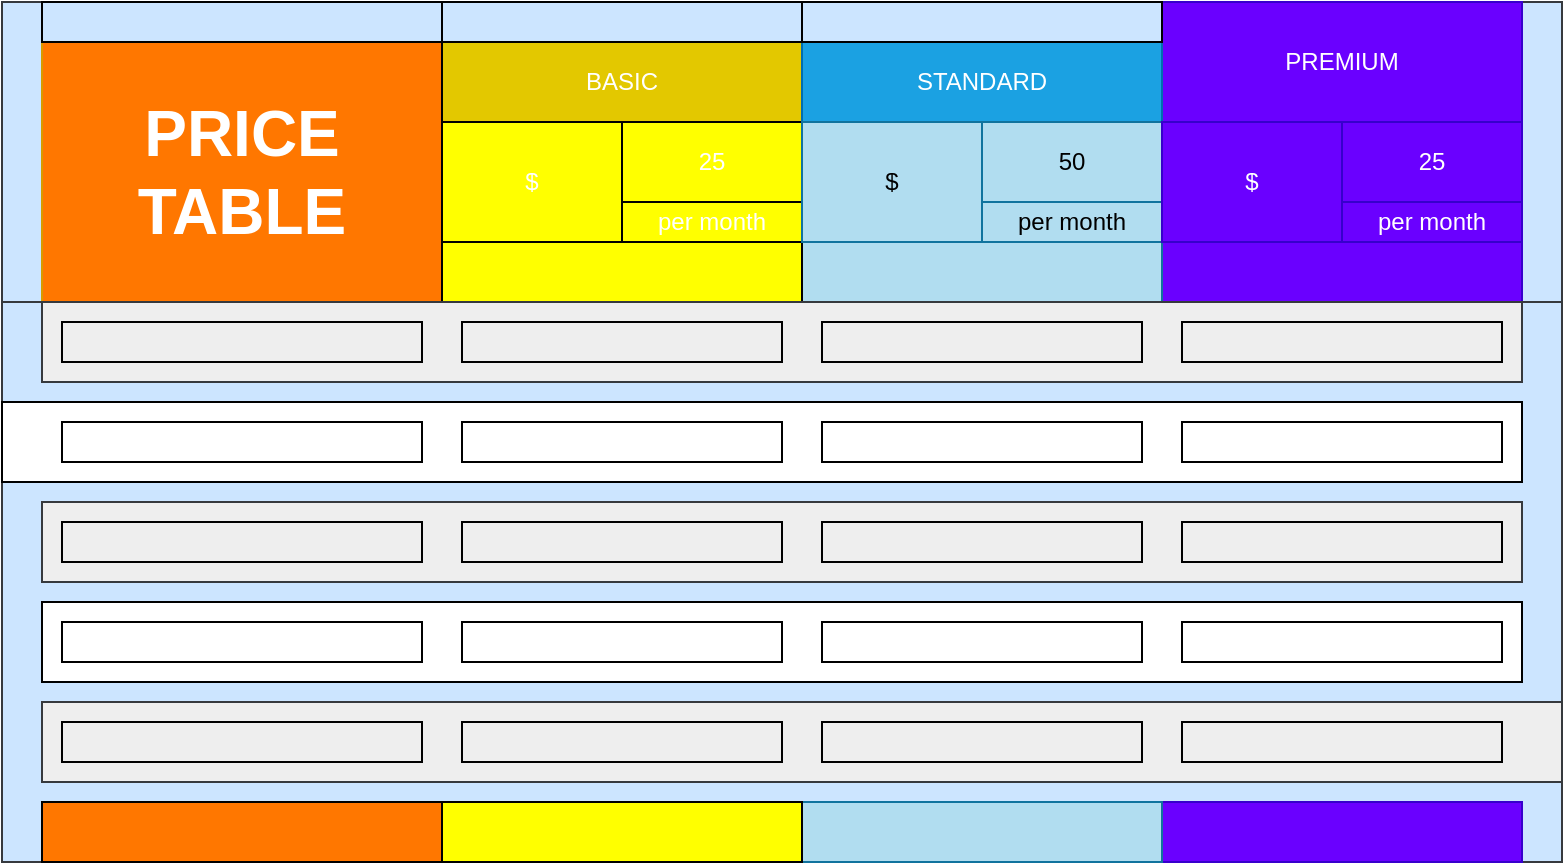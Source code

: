 <mxfile version="21.7.2" type="device">
  <diagram name="Página-1" id="KEsxKfqMkQz4kAKcejzY">
    <mxGraphModel dx="667" dy="802" grid="1" gridSize="10" guides="1" tooltips="1" connect="1" arrows="1" fold="1" page="1" pageScale="1" pageWidth="827" pageHeight="1169" math="0" shadow="0">
      <root>
        <mxCell id="0" />
        <mxCell id="1" parent="0" />
        <mxCell id="FigWbDeiUK0dSUuucnBK-1" value="" style="rounded=0;whiteSpace=wrap;html=1;fillColor=#cce5ff;strokeColor=#36393d;" vertex="1" parent="1">
          <mxGeometry y="10" width="780" height="150" as="geometry" />
        </mxCell>
        <mxCell id="FigWbDeiUK0dSUuucnBK-2" value="PRICE TABLE" style="rounded=0;whiteSpace=wrap;html=1;fillColor=#FF7700;strokeColor=#d79b00;fontColor=#FFFFFF;fontStyle=1;fontSize=32;" vertex="1" parent="1">
          <mxGeometry x="20" y="30" width="200" height="130" as="geometry" />
        </mxCell>
        <mxCell id="FigWbDeiUK0dSUuucnBK-5" value="PREMIUM" style="rounded=0;whiteSpace=wrap;html=1;fillColor=#6a00ff;fontColor=#ffffff;strokeColor=#3700CC;" vertex="1" parent="1">
          <mxGeometry x="580" y="10" width="180" height="60" as="geometry" />
        </mxCell>
        <mxCell id="FigWbDeiUK0dSUuucnBK-7" value="" style="rounded=0;whiteSpace=wrap;html=1;fillColor=#6a00ff;fontColor=#ffffff;strokeColor=#3700CC;" vertex="1" parent="1">
          <mxGeometry x="580" y="130" width="180" height="30" as="geometry" />
        </mxCell>
        <mxCell id="FigWbDeiUK0dSUuucnBK-10" value="" style="rounded=0;whiteSpace=wrap;html=1;fillColor=#b1ddf0;strokeColor=#10739e;" vertex="1" parent="1">
          <mxGeometry x="400" y="130" width="180" height="30" as="geometry" />
        </mxCell>
        <mxCell id="FigWbDeiUK0dSUuucnBK-11" value="$" style="rounded=0;whiteSpace=wrap;html=1;fillColor=#FFFF00;fontColor=#FFFFFF;strokeColor=default;" vertex="1" parent="1">
          <mxGeometry x="220" y="70" width="90" height="60" as="geometry" />
        </mxCell>
        <mxCell id="FigWbDeiUK0dSUuucnBK-12" value="" style="rounded=0;whiteSpace=wrap;html=1;fillColor=#FFFF00;fontColor=#FFFFFF;strokeColor=default;" vertex="1" parent="1">
          <mxGeometry x="220" y="130" width="180" height="30" as="geometry" />
        </mxCell>
        <mxCell id="FigWbDeiUK0dSUuucnBK-13" value="BASIC" style="rounded=0;whiteSpace=wrap;html=1;fillColor=#e3c800;fontColor=#FFFFFF;strokeColor=default;" vertex="1" parent="1">
          <mxGeometry x="220" y="30" width="180" height="40" as="geometry" />
        </mxCell>
        <mxCell id="FigWbDeiUK0dSUuucnBK-14" value="STANDARD" style="rounded=0;whiteSpace=wrap;html=1;fillColor=#1ba1e2;fontColor=#ffffff;strokeColor=#006EAF;" vertex="1" parent="1">
          <mxGeometry x="400" y="30" width="180" height="40" as="geometry" />
        </mxCell>
        <mxCell id="FigWbDeiUK0dSUuucnBK-15" value="25" style="rounded=0;whiteSpace=wrap;html=1;fillColor=#FFFF00;fontColor=#FFFFFF;strokeColor=default;" vertex="1" parent="1">
          <mxGeometry x="310" y="70" width="90" height="40" as="geometry" />
        </mxCell>
        <mxCell id="FigWbDeiUK0dSUuucnBK-17" value="per month" style="rounded=0;whiteSpace=wrap;html=1;fillColor=#FFFF00;fontColor=#FFFFFF;strokeColor=default;" vertex="1" parent="1">
          <mxGeometry x="310" y="110" width="90" height="20" as="geometry" />
        </mxCell>
        <mxCell id="FigWbDeiUK0dSUuucnBK-18" value="$" style="rounded=0;whiteSpace=wrap;html=1;fillColor=#b1ddf0;strokeColor=#10739e;" vertex="1" parent="1">
          <mxGeometry x="400" y="70" width="90" height="60" as="geometry" />
        </mxCell>
        <mxCell id="FigWbDeiUK0dSUuucnBK-19" value="50" style="rounded=0;whiteSpace=wrap;html=1;fillColor=#b1ddf0;strokeColor=#10739e;" vertex="1" parent="1">
          <mxGeometry x="490" y="70" width="90" height="40" as="geometry" />
        </mxCell>
        <mxCell id="FigWbDeiUK0dSUuucnBK-20" value="per month" style="rounded=0;whiteSpace=wrap;html=1;fillColor=#b1ddf0;strokeColor=#10739e;" vertex="1" parent="1">
          <mxGeometry x="490" y="110" width="90" height="20" as="geometry" />
        </mxCell>
        <mxCell id="FigWbDeiUK0dSUuucnBK-21" value="$" style="rounded=0;whiteSpace=wrap;html=1;fillColor=#6a00ff;fontColor=#ffffff;strokeColor=#3700CC;" vertex="1" parent="1">
          <mxGeometry x="580" y="70" width="90" height="60" as="geometry" />
        </mxCell>
        <mxCell id="FigWbDeiUK0dSUuucnBK-22" value="25" style="rounded=0;whiteSpace=wrap;html=1;fillColor=#6a00ff;fontColor=#ffffff;strokeColor=#3700CC;" vertex="1" parent="1">
          <mxGeometry x="670" y="70" width="90" height="40" as="geometry" />
        </mxCell>
        <mxCell id="FigWbDeiUK0dSUuucnBK-23" value="per month" style="rounded=0;whiteSpace=wrap;html=1;fillColor=#6a00ff;fontColor=#ffffff;strokeColor=#3700CC;" vertex="1" parent="1">
          <mxGeometry x="670" y="110" width="90" height="20" as="geometry" />
        </mxCell>
        <mxCell id="FigWbDeiUK0dSUuucnBK-25" value="" style="rounded=0;whiteSpace=wrap;html=1;fillColor=#cce5ff;strokeColor=#36393d;" vertex="1" parent="1">
          <mxGeometry y="160" width="780" height="280" as="geometry" />
        </mxCell>
        <mxCell id="FigWbDeiUK0dSUuucnBK-27" value="" style="rounded=0;whiteSpace=wrap;html=1;fillColor=#eeeeee;strokeColor=#36393d;" vertex="1" parent="1">
          <mxGeometry x="20" y="160" width="740" height="40" as="geometry" />
        </mxCell>
        <mxCell id="FigWbDeiUK0dSUuucnBK-28" value="" style="rounded=0;whiteSpace=wrap;html=1;" vertex="1" parent="1">
          <mxGeometry y="210" width="760" height="40" as="geometry" />
        </mxCell>
        <mxCell id="FigWbDeiUK0dSUuucnBK-29" value="" style="rounded=0;whiteSpace=wrap;html=1;fillColor=#eeeeee;strokeColor=#36393d;" vertex="1" parent="1">
          <mxGeometry x="20" y="260" width="740" height="40" as="geometry" />
        </mxCell>
        <mxCell id="FigWbDeiUK0dSUuucnBK-30" value="" style="rounded=0;whiteSpace=wrap;html=1;" vertex="1" parent="1">
          <mxGeometry x="20" y="310" width="740" height="40" as="geometry" />
        </mxCell>
        <mxCell id="FigWbDeiUK0dSUuucnBK-31" value="" style="rounded=0;whiteSpace=wrap;html=1;fillColor=#eeeeee;strokeColor=#36393d;" vertex="1" parent="1">
          <mxGeometry x="20" y="360" width="760" height="40" as="geometry" />
        </mxCell>
        <mxCell id="FigWbDeiUK0dSUuucnBK-32" value="" style="rounded=0;whiteSpace=wrap;html=1;fillColor=#6a00ff;fontColor=#ffffff;strokeColor=#3700CC;" vertex="1" parent="1">
          <mxGeometry x="580" y="410" width="180" height="30" as="geometry" />
        </mxCell>
        <mxCell id="FigWbDeiUK0dSUuucnBK-33" value="" style="rounded=0;whiteSpace=wrap;html=1;fillColor=#b1ddf0;strokeColor=#10739e;" vertex="1" parent="1">
          <mxGeometry x="400" y="410" width="180" height="30" as="geometry" />
        </mxCell>
        <mxCell id="FigWbDeiUK0dSUuucnBK-34" value="" style="rounded=0;whiteSpace=wrap;html=1;fillColor=#FFFF00;strokeColor=default;fontColor=#FFFFFF;" vertex="1" parent="1">
          <mxGeometry x="220" y="410" width="180" height="30" as="geometry" />
        </mxCell>
        <mxCell id="FigWbDeiUK0dSUuucnBK-35" value="" style="rounded=0;whiteSpace=wrap;html=1;fillColor=#FF7700;" vertex="1" parent="1">
          <mxGeometry x="20" y="410" width="200" height="30" as="geometry" />
        </mxCell>
        <mxCell id="FigWbDeiUK0dSUuucnBK-37" value="" style="rounded=0;whiteSpace=wrap;html=1;fillColor=none;" vertex="1" parent="1">
          <mxGeometry x="30" y="170" width="180" height="20" as="geometry" />
        </mxCell>
        <mxCell id="FigWbDeiUK0dSUuucnBK-38" value="" style="rounded=0;whiteSpace=wrap;html=1;fillColor=none;" vertex="1" parent="1">
          <mxGeometry x="230" y="170" width="160" height="20" as="geometry" />
        </mxCell>
        <mxCell id="FigWbDeiUK0dSUuucnBK-39" value="" style="rounded=0;whiteSpace=wrap;html=1;fillColor=none;" vertex="1" parent="1">
          <mxGeometry x="410" y="170" width="160" height="20" as="geometry" />
        </mxCell>
        <mxCell id="FigWbDeiUK0dSUuucnBK-40" value="" style="rounded=0;whiteSpace=wrap;html=1;fillColor=none;" vertex="1" parent="1">
          <mxGeometry x="590" y="170" width="160" height="20" as="geometry" />
        </mxCell>
        <mxCell id="FigWbDeiUK0dSUuucnBK-45" value="" style="rounded=0;whiteSpace=wrap;html=1;fillColor=none;" vertex="1" parent="1">
          <mxGeometry x="30" y="220" width="180" height="20" as="geometry" />
        </mxCell>
        <mxCell id="FigWbDeiUK0dSUuucnBK-46" value="" style="rounded=0;whiteSpace=wrap;html=1;fillColor=none;" vertex="1" parent="1">
          <mxGeometry x="230" y="220" width="160" height="20" as="geometry" />
        </mxCell>
        <mxCell id="FigWbDeiUK0dSUuucnBK-47" value="" style="rounded=0;whiteSpace=wrap;html=1;fillColor=none;" vertex="1" parent="1">
          <mxGeometry x="410" y="220" width="160" height="20" as="geometry" />
        </mxCell>
        <mxCell id="FigWbDeiUK0dSUuucnBK-48" value="" style="rounded=0;whiteSpace=wrap;html=1;fillColor=none;" vertex="1" parent="1">
          <mxGeometry x="590" y="220" width="160" height="20" as="geometry" />
        </mxCell>
        <mxCell id="FigWbDeiUK0dSUuucnBK-49" value="" style="rounded=0;whiteSpace=wrap;html=1;fillColor=none;" vertex="1" parent="1">
          <mxGeometry x="30" y="270" width="180" height="20" as="geometry" />
        </mxCell>
        <mxCell id="FigWbDeiUK0dSUuucnBK-50" value="" style="rounded=0;whiteSpace=wrap;html=1;fillColor=none;" vertex="1" parent="1">
          <mxGeometry x="230" y="270" width="160" height="20" as="geometry" />
        </mxCell>
        <mxCell id="FigWbDeiUK0dSUuucnBK-51" value="" style="rounded=0;whiteSpace=wrap;html=1;fillColor=none;" vertex="1" parent="1">
          <mxGeometry x="410" y="270" width="160" height="20" as="geometry" />
        </mxCell>
        <mxCell id="FigWbDeiUK0dSUuucnBK-52" value="" style="rounded=0;whiteSpace=wrap;html=1;fillColor=none;" vertex="1" parent="1">
          <mxGeometry x="590" y="270" width="160" height="20" as="geometry" />
        </mxCell>
        <mxCell id="FigWbDeiUK0dSUuucnBK-53" value="" style="rounded=0;whiteSpace=wrap;html=1;fillColor=none;" vertex="1" parent="1">
          <mxGeometry x="30" y="320" width="180" height="20" as="geometry" />
        </mxCell>
        <mxCell id="FigWbDeiUK0dSUuucnBK-54" value="" style="rounded=0;whiteSpace=wrap;html=1;fillColor=none;" vertex="1" parent="1">
          <mxGeometry x="230" y="320" width="160" height="20" as="geometry" />
        </mxCell>
        <mxCell id="FigWbDeiUK0dSUuucnBK-55" value="" style="rounded=0;whiteSpace=wrap;html=1;fillColor=none;" vertex="1" parent="1">
          <mxGeometry x="410" y="320" width="160" height="20" as="geometry" />
        </mxCell>
        <mxCell id="FigWbDeiUK0dSUuucnBK-56" value="" style="rounded=0;whiteSpace=wrap;html=1;fillColor=none;" vertex="1" parent="1">
          <mxGeometry x="590" y="320" width="160" height="20" as="geometry" />
        </mxCell>
        <mxCell id="FigWbDeiUK0dSUuucnBK-57" value="" style="rounded=0;whiteSpace=wrap;html=1;fillColor=none;" vertex="1" parent="1">
          <mxGeometry x="30" y="370" width="180" height="20" as="geometry" />
        </mxCell>
        <mxCell id="FigWbDeiUK0dSUuucnBK-58" value="" style="rounded=0;whiteSpace=wrap;html=1;fillColor=none;" vertex="1" parent="1">
          <mxGeometry x="230" y="370" width="160" height="20" as="geometry" />
        </mxCell>
        <mxCell id="FigWbDeiUK0dSUuucnBK-59" value="" style="rounded=0;whiteSpace=wrap;html=1;fillColor=none;" vertex="1" parent="1">
          <mxGeometry x="410" y="370" width="160" height="20" as="geometry" />
        </mxCell>
        <mxCell id="FigWbDeiUK0dSUuucnBK-60" value="" style="rounded=0;whiteSpace=wrap;html=1;fillColor=none;" vertex="1" parent="1">
          <mxGeometry x="590" y="370" width="160" height="20" as="geometry" />
        </mxCell>
        <mxCell id="FigWbDeiUK0dSUuucnBK-61" value="" style="rounded=0;whiteSpace=wrap;html=1;fillColor=none;" vertex="1" parent="1">
          <mxGeometry x="20" y="10" width="200" height="20" as="geometry" />
        </mxCell>
        <mxCell id="FigWbDeiUK0dSUuucnBK-62" value="" style="rounded=0;whiteSpace=wrap;html=1;fillColor=none;" vertex="1" parent="1">
          <mxGeometry x="220" y="10" width="180" height="20" as="geometry" />
        </mxCell>
        <mxCell id="FigWbDeiUK0dSUuucnBK-63" value="" style="rounded=0;whiteSpace=wrap;html=1;fillColor=none;" vertex="1" parent="1">
          <mxGeometry x="400" y="10" width="180" height="20" as="geometry" />
        </mxCell>
      </root>
    </mxGraphModel>
  </diagram>
</mxfile>
